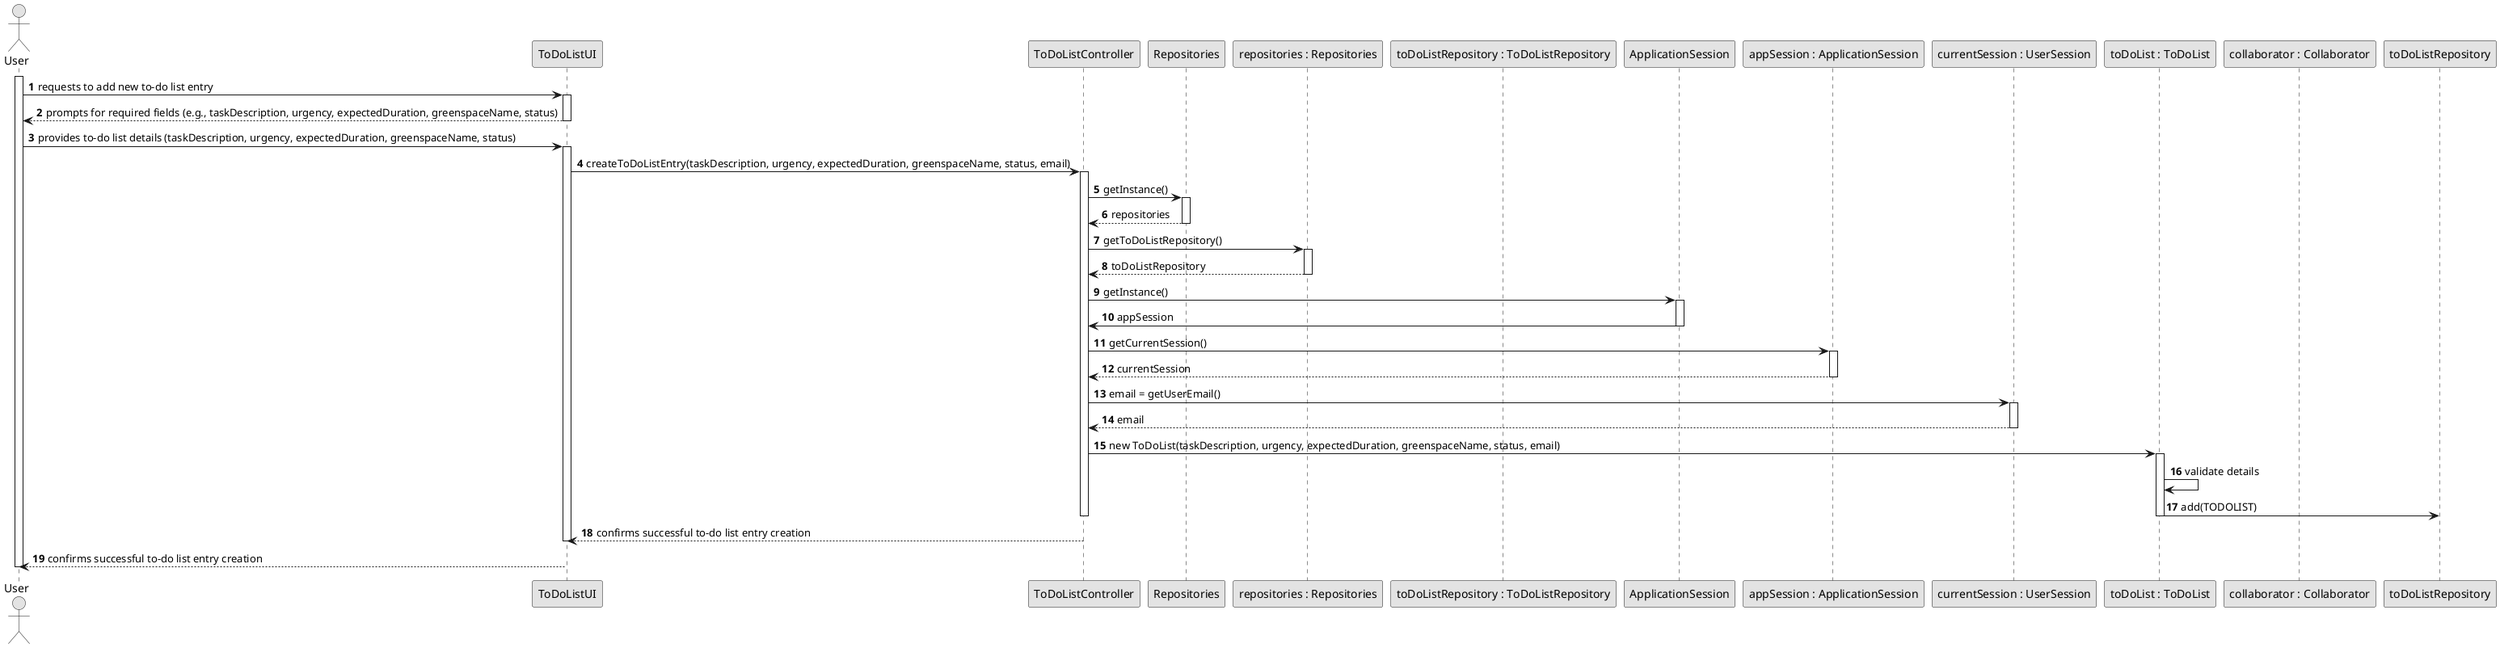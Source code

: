@startuml
skinparam monochrome true
skinparam packageStyle rectangle
skinparam shadowing false

autonumber

actor "User" as USER
participant "ToDoListUI" as UI
participant "ToDoListController" as CTRL
participant "Repositories" as RepositorySingleton
participant "repositories : Repositories" as PLAT
participant "toDoListRepository : ToDoListRepository" as ToDoListRepository
participant "ApplicationSession" as _APP
participant "appSession : ApplicationSession" as APP
participant "currentSession : UserSession" as SESSAO
participant "toDoList : ToDoList" as TODOLIST
participant "collaborator : Collaborator" as COLLABORATOR

activate USER

    USER -> UI : requests to add new to-do list entry
    activate UI

        UI --> USER : prompts for required fields (e.g., taskDescription, urgency, expectedDuration, greenspaceName, status)
    deactivate UI

    USER -> UI : provides to-do list details (taskDescription, urgency, expectedDuration, greenspaceName, status)
    activate UI

        UI -> CTRL : createToDoListEntry(taskDescription, urgency, expectedDuration, greenspaceName, status, email)
        activate CTRL

            CTRL -> RepositorySingleton : getInstance()
            activate RepositorySingleton

                RepositorySingleton --> CTRL : repositories
            deactivate RepositorySingleton

            CTRL -> PLAT : getToDoListRepository()
            activate PLAT

                PLAT --> CTRL : toDoListRepository
            deactivate PLAT

            CTRL -> _APP: getInstance()
            activate _APP
                _APP -> CTRL: appSession
            deactivate _APP

            CTRL -> APP: getCurrentSession()
            activate APP

                APP --> CTRL: currentSession
            deactivate APP

            CTRL -> SESSAO: email = getUserEmail()
            activate SESSAO

                SESSAO --> CTRL: email
            deactivate SESSAO

            CTRL -> TODOLIST : new ToDoList(taskDescription, urgency, expectedDuration, greenspaceName, status, email)
            activate TODOLIST

                TODOLIST -> TODOLIST : validate details
                TODOLIST -> toDoListRepository : add(TODOLIST)
                deactivate TODOLIST

            deactivate CTRL

            CTRL --> UI : confirms successful to-do list entry creation
    deactivate UI

    UI --> USER : confirms successful to-do list entry creation

deactivate USER

@enduml
